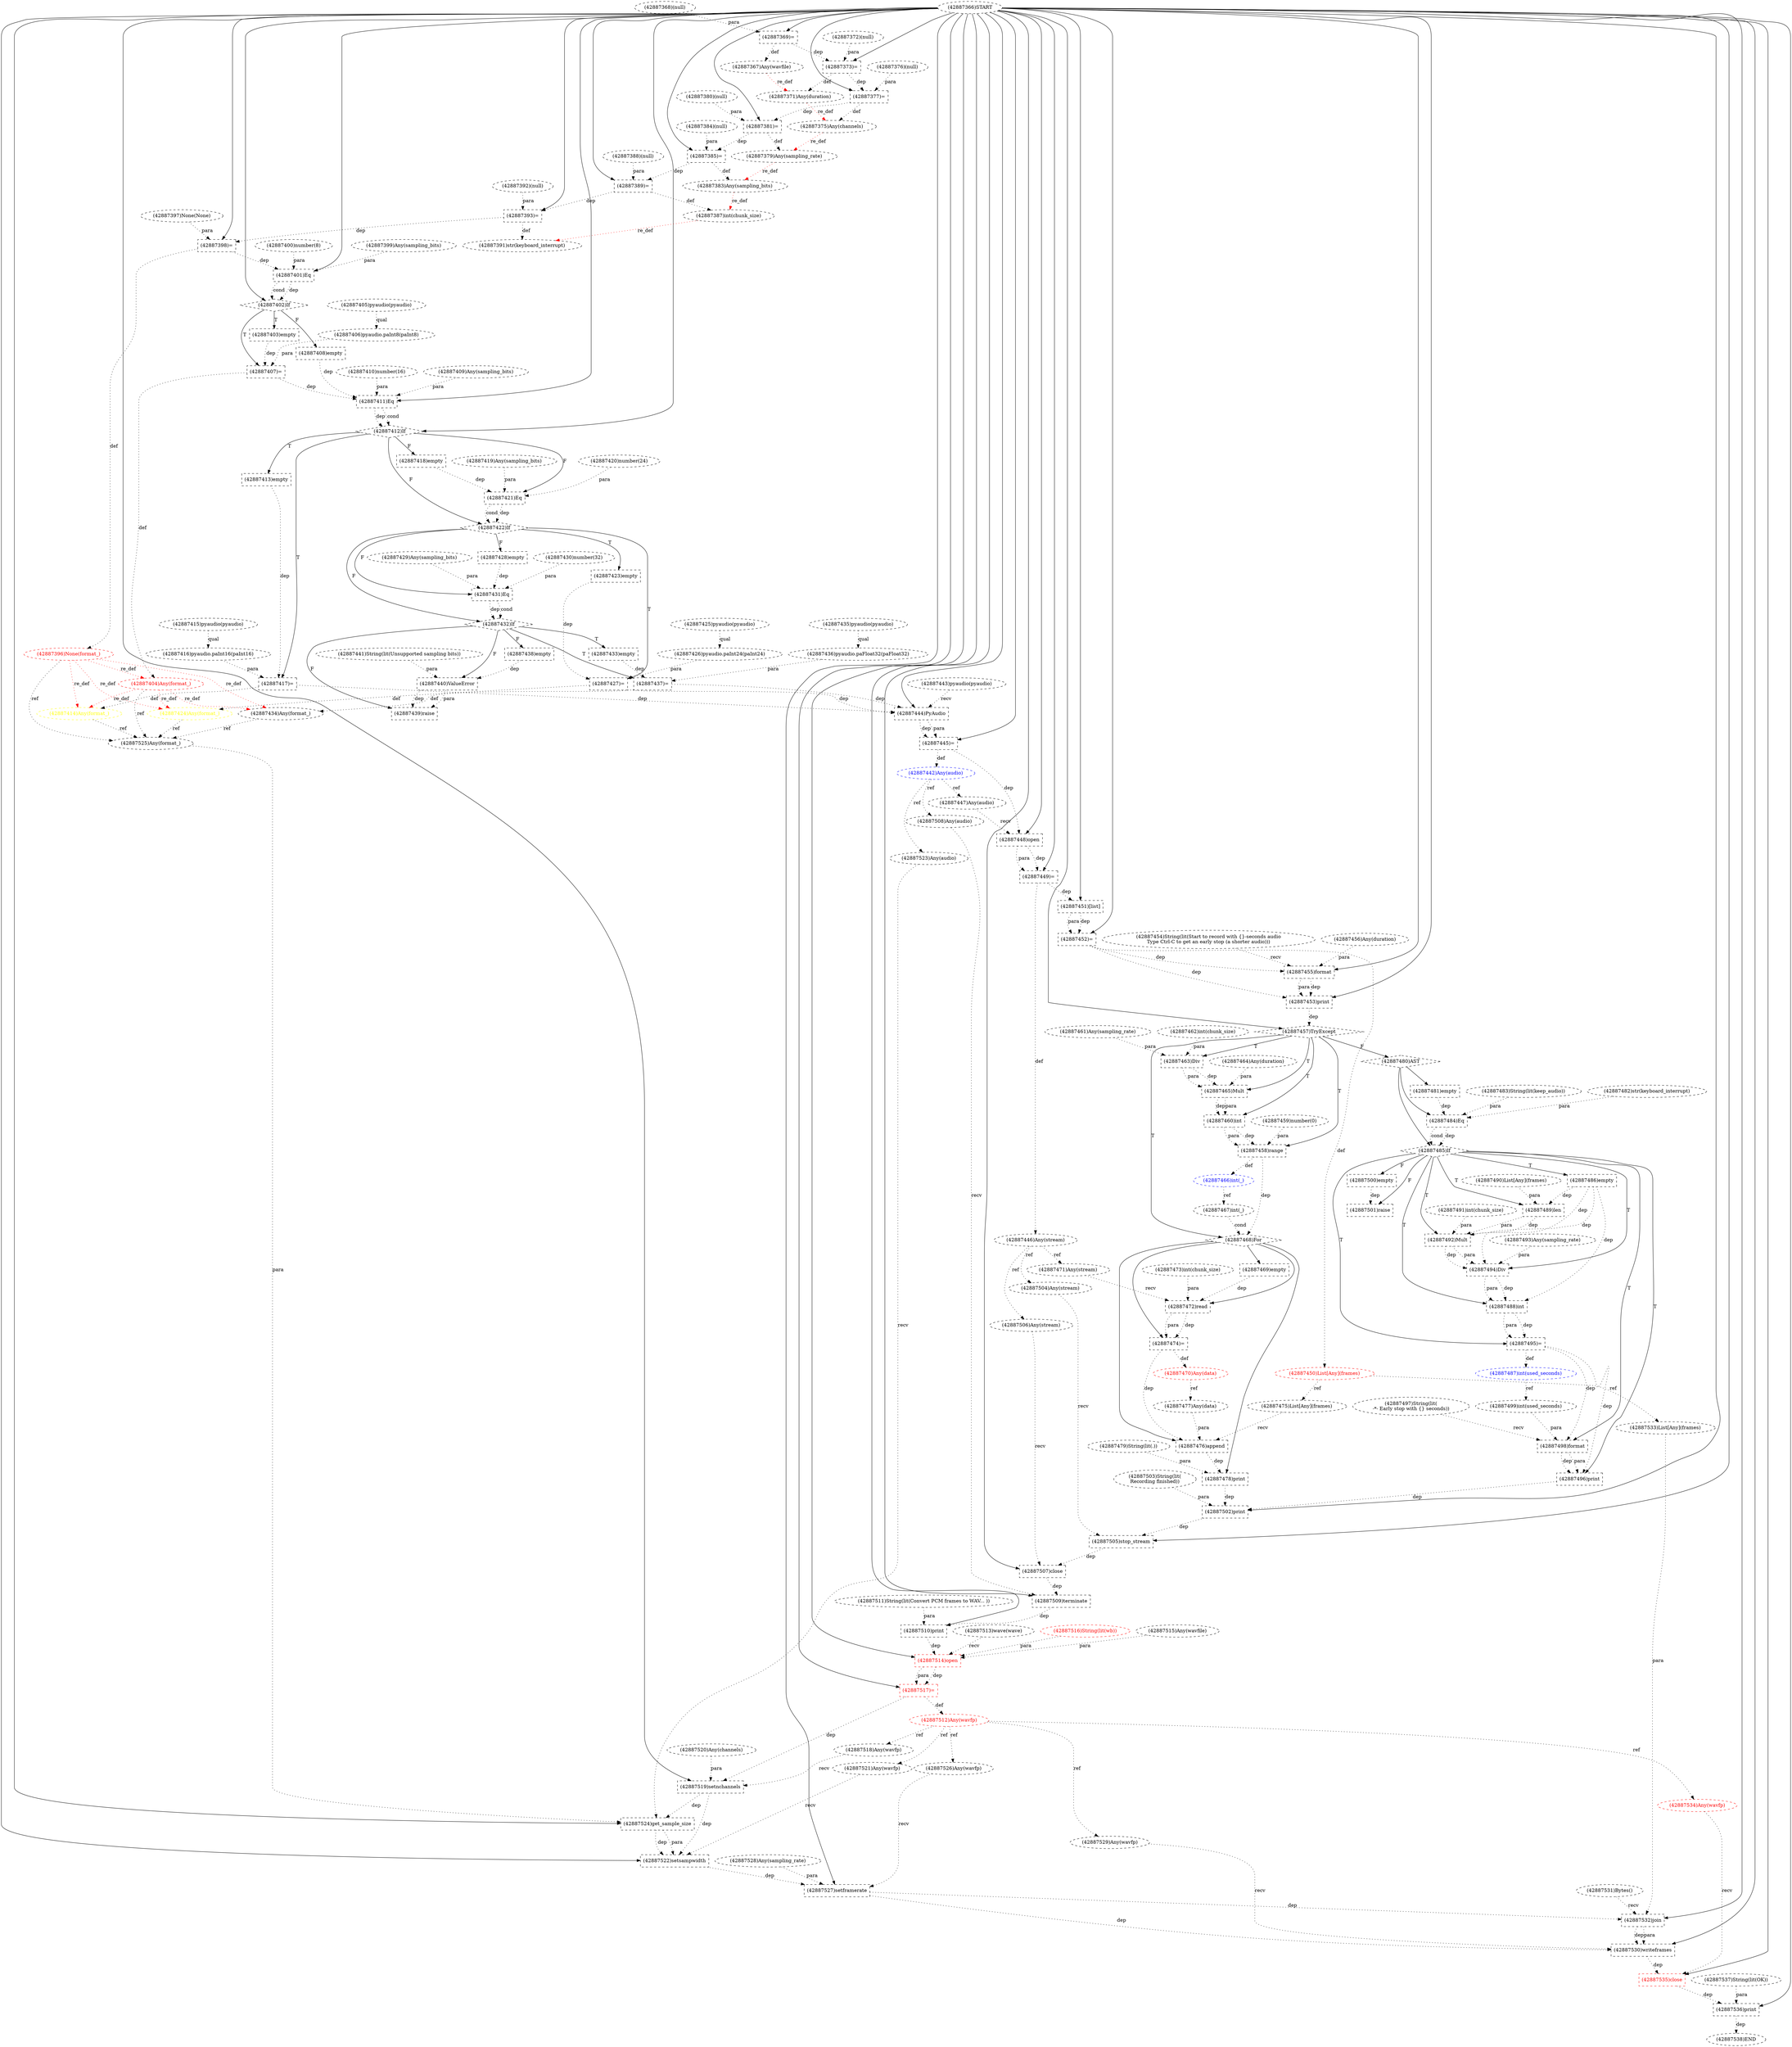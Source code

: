 digraph G {
1 [label="(42887367)Any(wavfile)" shape=ellipse style=dashed]
2 [label="(42887515)Any(wavfile)" shape=ellipse style=dashed]
3 [label="(42887494)Div" shape=box style=dashed]
4 [label="(42887444)PyAudio" shape=box style=dashed]
5 [label="(42887472)read" shape=box style=dashed]
6 [label="(42887476)append" shape=box style=dashed]
7 [label="(42887501)raise" shape=box style=dashed]
8 [label="(42887432)If" shape=diamond style=dashed]
9 [label="(42887388)(null)" shape=ellipse style=dashed]
10 [label="(42887473)int(chunk_size)" shape=ellipse style=dashed]
11 [label="(42887461)Any(sampling_rate)" shape=ellipse style=dashed]
12 [label="(42887412)If" shape=diamond style=dashed]
13 [label="(42887380)(null)" shape=ellipse style=dashed]
14 [label="(42887442)Any(audio)" shape=ellipse style=dashed color=blue fontcolor=blue]
15 [label="(42887433)empty" shape=box style=dashed]
16 [label="(42887398)=" shape=box style=dashed]
17 [label="(42887477)Any(data)" shape=ellipse style=dashed]
18 [label="(42887525)Any(format_)" shape=ellipse style=dashed]
19 [label="(42887475)List[Any](frames)" shape=ellipse style=dashed]
20 [label="(42887485)If" shape=diamond style=dashed]
21 [label="(42887465)Mult" shape=box style=dashed]
22 [label="(42887480)AST" shape=diamond style=dashed]
23 [label="(42887496)print" shape=box style=dashed]
24 [label="(42887519)setnchannels" shape=box style=dashed]
25 [label="(42887440)ValueError" shape=box style=dashed]
26 [label="(42887464)Any(duration)" shape=ellipse style=dashed]
27 [label="(42887420)number(24)" shape=ellipse style=dashed]
28 [label="(42887422)If" shape=diamond style=dashed]
29 [label="(42887509)terminate" shape=box style=dashed]
30 [label="(42887449)=" shape=box style=dashed color=black fontcolor=black]
31 [label="(42887426)pyaudio.paInt24(paInt24)" shape=ellipse style=dashed]
32 [label="(42887368)(null)" shape=ellipse style=dashed]
33 [label="(42887377)=" shape=box style=dashed]
34 [label="(42887437)=" shape=box style=dashed]
35 [label="(42887411)Eq" shape=box style=dashed]
36 [label="(42887409)Any(sampling_bits)" shape=ellipse style=dashed]
37 [label="(42887536)print" shape=box style=dashed]
38 [label="(42887427)=" shape=box style=dashed]
39 [label="(42887425)pyaudio(pyaudio)" shape=ellipse style=dashed]
40 [label="(42887369)=" shape=box style=dashed]
41 [label="(42887470)Any(data)" shape=ellipse style=dashed color=red fontcolor=red]
42 [label="(42887526)Any(wavfp)" shape=ellipse style=dashed]
43 [label="(42887431)Eq" shape=box style=dashed]
44 [label="(42887458)range" shape=box style=dashed]
45 [label="(42887408)empty" shape=box style=dashed]
46 [label="(42887428)empty" shape=box style=dashed]
47 [label="(42887467)int(_)" shape=ellipse style=dashed]
48 [label="(42887375)Any(channels)" shape=ellipse style=dashed]
49 [label="(42887462)int(chunk_size)" shape=ellipse style=dashed]
50 [label="(42887451)[list]" shape=box style=dashed]
51 [label="(42887479)String(lit(.))" shape=ellipse style=dashed]
52 [label="(42887516)String(lit(wb))" shape=ellipse style=dashed color=red fontcolor=red]
53 [label="(42887396)None(format_)" shape=ellipse style=dashed color=red fontcolor=red]
54 [label="(42887448)open" shape=box style=dashed]
55 [label="(42887452)=" shape=box style=dashed]
56 [label="(42887481)empty" shape=box style=dashed]
57 [label="(42887533)List[Any](frames)" shape=ellipse style=dashed]
58 [label="(42887483)String(lit(keep_audio))" shape=ellipse style=dashed]
59 [label="(42887443)pyaudio(pyaudio)" shape=ellipse style=dashed]
60 [label="(42887524)get_sample_size" shape=box style=dashed]
61 [label="(42887441)String(lit(Unsupported sampling bits))" shape=ellipse style=dashed]
62 [label="(42887393)=" shape=box style=dashed]
63 [label="(42887402)If" shape=diamond style=dashed]
64 [label="(42887463)Div" shape=box style=dashed]
65 [label="(42887504)Any(stream)" shape=ellipse style=dashed]
66 [label="(42887434)Any(format_)" shape=ellipse style=dashed color=black fontcolor=black]
67 [label="(42887500)empty" shape=box style=dashed]
68 [label="(42887511)String(lit(Convert PCM frames to WAV... ))" shape=ellipse style=dashed]
69 [label="(42887530)writeframes" shape=box style=dashed]
70 [label="(42887534)Any(wavfp)" shape=ellipse style=dashed color=red fontcolor=red]
71 [label="(42887391)str(keyboard_interrupt)" shape=ellipse style=dashed]
72 [label="(42887460)int" shape=box style=dashed]
73 [label="(42887517)=" shape=box style=dashed color=red fontcolor=red]
74 [label="(42887376)(null)" shape=ellipse style=dashed]
75 [label="(42887421)Eq" shape=box style=dashed]
76 [label="(42887366)START" style=dashed]
77 [label="(42887484)Eq" shape=box style=dashed]
78 [label="(42887538)END" style=dashed]
79 [label="(42887405)pyaudio(pyaudio)" shape=ellipse style=dashed]
80 [label="(42887424)Any(format_)" shape=ellipse style=dashed color=yellow fontcolor=yellow]
81 [label="(42887416)pyaudio.paInt16(paInt16)" shape=ellipse style=dashed]
82 [label="(42887423)empty" shape=box style=dashed]
83 [label="(42887401)Eq" shape=box style=dashed]
84 [label="(42887499)int(used_seconds)" shape=ellipse style=dashed]
85 [label="(42887497)String(lit(
-*- Early stop with {} seconds))" shape=ellipse style=dashed]
86 [label="(42887385)=" shape=box style=dashed]
87 [label="(42887392)(null)" shape=ellipse style=dashed]
88 [label="(42887492)Mult" shape=box style=dashed]
89 [label="(42887532)join" shape=box style=dashed]
90 [label="(42887413)empty" shape=box style=dashed]
91 [label="(42887471)Any(stream)" shape=ellipse style=dashed]
92 [label="(42887399)Any(sampling_bits)" shape=ellipse style=dashed]
93 [label="(42887453)print" shape=box style=dashed]
94 [label="(42887531)Bytes()" shape=ellipse style=dashed]
95 [label="(42887372)(null)" shape=ellipse style=dashed]
96 [label="(42887387)int(chunk_size)" shape=ellipse style=dashed]
97 [label="(42887430)number(32)" shape=ellipse style=dashed]
98 [label="(42887491)int(chunk_size)" shape=ellipse style=dashed]
99 [label="(42887508)Any(audio)" shape=ellipse style=dashed]
100 [label="(42887527)setframerate" shape=box style=dashed]
101 [label="(42887513)wave(wave)" shape=ellipse style=dashed]
102 [label="(42887489)len" shape=box style=dashed]
103 [label="(42887487)int(used_seconds)" shape=ellipse style=dashed color=blue fontcolor=blue]
104 [label="(42887438)empty" shape=box style=dashed]
105 [label="(42887439)raise" shape=box style=dashed]
106 [label="(42887505)stop_stream" shape=box style=dashed]
107 [label="(42887415)pyaudio(pyaudio)" shape=ellipse style=dashed]
108 [label="(42887528)Any(sampling_rate)" shape=ellipse style=dashed]
109 [label="(42887384)(null)" shape=ellipse style=dashed]
110 [label="(42887457)TryExcept" shape=diamond style=dashed]
111 [label="(42887478)print" shape=box style=dashed]
112 [label="(42887514)open" shape=box style=dashed color=red fontcolor=red]
113 [label="(42887495)=" shape=box style=dashed]
114 [label="(42887522)setsampwidth" shape=box style=dashed]
115 [label="(42887445)=" shape=box style=dashed]
116 [label="(42887518)Any(wavfp)" shape=ellipse style=dashed]
117 [label="(42887403)empty" shape=box style=dashed]
118 [label="(42887410)number(16)" shape=ellipse style=dashed]
119 [label="(42887537)String(lit(OK))" shape=ellipse style=dashed]
120 [label="(42887450)List[Any](frames)" shape=ellipse style=dashed color=red fontcolor=red]
121 [label="(42887459)number(0)" shape=ellipse style=dashed]
122 [label="(42887510)print" shape=box style=dashed]
123 [label="(42887503)String(lit(
Recording finished))" shape=ellipse style=dashed]
124 [label="(42887488)int" shape=box style=dashed]
125 [label="(42887383)Any(sampling_bits)" shape=ellipse style=dashed]
126 [label="(42887474)=" shape=box style=dashed]
127 [label="(42887400)number(8)" shape=ellipse style=dashed]
128 [label="(42887512)Any(wavfp)" shape=ellipse style=dashed color=red fontcolor=red]
129 [label="(42887371)Any(duration)" shape=ellipse style=dashed]
130 [label="(42887447)Any(audio)" shape=ellipse style=dashed]
131 [label="(42887417)=" shape=box style=dashed]
132 [label="(42887486)empty" shape=box style=dashed]
133 [label="(42887490)List[Any](frames)" shape=ellipse style=dashed]
134 [label="(42887389)=" shape=box style=dashed]
135 [label="(42887379)Any(sampling_rate)" shape=ellipse style=dashed]
136 [label="(42887436)pyaudio.paFloat32(paFloat32)" shape=ellipse style=dashed]
137 [label="(42887418)empty" shape=box style=dashed]
138 [label="(42887520)Any(channels)" shape=ellipse style=dashed]
139 [label="(42887435)pyaudio(pyaudio)" shape=ellipse style=dashed]
140 [label="(42887502)print" shape=box style=dashed]
141 [label="(42887493)Any(sampling_rate)" shape=ellipse style=dashed]
142 [label="(42887506)Any(stream)" shape=ellipse style=dashed color=black fontcolor=black]
143 [label="(42887429)Any(sampling_bits)" shape=ellipse style=dashed]
144 [label="(42887498)format" shape=box style=dashed]
145 [label="(42887507)close" shape=box style=dashed color=black fontcolor=black]
146 [label="(42887529)Any(wavfp)" shape=ellipse style=dashed]
147 [label="(42887397)None(None)" shape=ellipse style=dashed]
148 [label="(42887455)format" shape=box style=dashed]
149 [label="(42887523)Any(audio)" shape=ellipse style=dashed]
150 [label="(42887454)String(lit(Start to record with {}-seconds audio
Type Ctrl-C to get an early stop (a shorter audio)))" shape=ellipse style=dashed]
151 [label="(42887482)str(keyboard_interrupt)" shape=ellipse style=dashed]
152 [label="(42887407)=" shape=box style=dashed]
153 [label="(42887419)Any(sampling_bits)" shape=ellipse style=dashed]
154 [label="(42887521)Any(wavfp)" shape=ellipse style=dashed]
155 [label="(42887373)=" shape=box style=dashed]
156 [label="(42887456)Any(duration)" shape=ellipse style=dashed]
157 [label="(42887381)=" shape=box style=dashed]
158 [label="(42887446)Any(stream)" shape=ellipse style=dashed color=black fontcolor=black]
159 [label="(42887414)Any(format_)" shape=ellipse style=dashed color=yellow fontcolor=yellow]
160 [label="(42887468)For" shape=diamond style=dashed]
161 [label="(42887535)close" shape=box style=dashed color=red fontcolor=red]
162 [label="(42887466)int(_)" shape=ellipse style=dashed color=blue fontcolor=blue]
163 [label="(42887469)empty" shape=box style=dashed]
164 [label="(42887404)Any(format_)" shape=ellipse style=dashed color=red fontcolor=red]
165 [label="(42887406)pyaudio.paInt8(paInt8)" shape=ellipse style=dashed]
40 -> 1 [label="def" style=dotted];
20 -> 3 [label="T"];
88 -> 3 [label="dep" style=dotted];
88 -> 3 [label="para" style=dotted];
141 -> 3 [label="para" style=dotted];
132 -> 3 [label="dep" style=dotted];
76 -> 4 [label="" style=solid];
59 -> 4 [label="recv" style=dotted];
34 -> 4 [label="dep" style=dotted];
38 -> 4 [label="dep" style=dotted];
131 -> 4 [label="dep" style=dotted];
160 -> 5 [label="" style=solid];
91 -> 5 [label="recv" style=dotted];
10 -> 5 [label="para" style=dotted];
163 -> 5 [label="dep" style=dotted];
160 -> 6 [label="" style=solid];
19 -> 6 [label="recv" style=dotted];
17 -> 6 [label="para" style=dotted];
126 -> 6 [label="dep" style=dotted];
20 -> 7 [label="F"];
67 -> 7 [label="dep" style=dotted];
28 -> 8 [label="F"];
43 -> 8 [label="dep" style=dotted];
43 -> 8 [label="cond" style=dotted];
76 -> 12 [label="" style=solid];
35 -> 12 [label="dep" style=dotted];
35 -> 12 [label="cond" style=dotted];
115 -> 14 [label="def" style=dotted];
8 -> 15 [label="T"];
76 -> 16 [label="" style=solid];
147 -> 16 [label="para" style=dotted];
62 -> 16 [label="dep" style=dotted];
41 -> 17 [label="ref" style=dotted];
80 -> 18 [label="ref" style=dotted];
159 -> 18 [label="ref" style=dotted];
66 -> 18 [label="ref" style=dotted];
164 -> 18 [label="ref" style=dotted];
53 -> 18 [label="ref" style=dotted];
120 -> 19 [label="ref" style=dotted];
22 -> 20 [label="" style=solid];
77 -> 20 [label="dep" style=dotted];
77 -> 20 [label="cond" style=dotted];
110 -> 21 [label="T"];
64 -> 21 [label="dep" style=dotted];
64 -> 21 [label="para" style=dotted];
26 -> 21 [label="para" style=dotted];
110 -> 22 [label="F"];
20 -> 23 [label="T"];
144 -> 23 [label="dep" style=dotted];
144 -> 23 [label="para" style=dotted];
113 -> 23 [label="dep" style=dotted];
76 -> 24 [label="" style=solid];
116 -> 24 [label="recv" style=dotted];
138 -> 24 [label="para" style=dotted];
73 -> 24 [label="dep" style=dotted];
8 -> 25 [label="F"];
61 -> 25 [label="para" style=dotted];
104 -> 25 [label="dep" style=dotted];
12 -> 28 [label="F"];
75 -> 28 [label="dep" style=dotted];
75 -> 28 [label="cond" style=dotted];
76 -> 29 [label="" style=solid];
99 -> 29 [label="recv" style=dotted];
145 -> 29 [label="dep" style=dotted];
76 -> 30 [label="" style=solid];
54 -> 30 [label="dep" style=dotted];
54 -> 30 [label="para" style=dotted];
39 -> 31 [label="qual" style=dotted];
76 -> 33 [label="" style=solid];
74 -> 33 [label="para" style=dotted];
155 -> 33 [label="dep" style=dotted];
8 -> 34 [label="T"];
136 -> 34 [label="para" style=dotted];
15 -> 34 [label="dep" style=dotted];
76 -> 35 [label="" style=solid];
36 -> 35 [label="para" style=dotted];
118 -> 35 [label="para" style=dotted];
45 -> 35 [label="dep" style=dotted];
152 -> 35 [label="dep" style=dotted];
76 -> 37 [label="" style=solid];
119 -> 37 [label="para" style=dotted];
161 -> 37 [label="dep" style=dotted];
28 -> 38 [label="T"];
31 -> 38 [label="para" style=dotted];
82 -> 38 [label="dep" style=dotted];
76 -> 40 [label="" style=solid];
32 -> 40 [label="para" style=dotted];
126 -> 41 [label="def" style=dotted];
128 -> 42 [label="ref" style=dotted];
28 -> 43 [label="F"];
143 -> 43 [label="para" style=dotted];
97 -> 43 [label="para" style=dotted];
46 -> 43 [label="dep" style=dotted];
110 -> 44 [label="T"];
121 -> 44 [label="para" style=dotted];
72 -> 44 [label="dep" style=dotted];
72 -> 44 [label="para" style=dotted];
63 -> 45 [label="F"];
28 -> 46 [label="F"];
162 -> 47 [label="ref" style=dotted];
33 -> 48 [label="def" style=dotted];
129 -> 48 [label="re_def" style=dotted color=red];
76 -> 50 [label="" style=solid];
30 -> 50 [label="dep" style=dotted];
16 -> 53 [label="def" style=dotted];
76 -> 54 [label="" style=solid];
130 -> 54 [label="recv" style=dotted];
115 -> 54 [label="dep" style=dotted];
76 -> 55 [label="" style=solid];
50 -> 55 [label="dep" style=dotted];
50 -> 55 [label="para" style=dotted];
22 -> 56 [label="" style=solid];
120 -> 57 [label="ref" style=dotted];
76 -> 60 [label="" style=solid];
149 -> 60 [label="recv" style=dotted];
18 -> 60 [label="para" style=dotted];
24 -> 60 [label="dep" style=dotted];
76 -> 62 [label="" style=solid];
87 -> 62 [label="para" style=dotted];
134 -> 62 [label="dep" style=dotted];
76 -> 63 [label="" style=solid];
83 -> 63 [label="dep" style=dotted];
83 -> 63 [label="cond" style=dotted];
110 -> 64 [label="T"];
11 -> 64 [label="para" style=dotted];
49 -> 64 [label="para" style=dotted];
158 -> 65 [label="ref" style=dotted];
34 -> 66 [label="def" style=dotted];
164 -> 66 [label="re_def" style=dotted color=red];
53 -> 66 [label="re_def" style=dotted color=red];
20 -> 67 [label="F"];
76 -> 69 [label="" style=solid];
146 -> 69 [label="recv" style=dotted];
89 -> 69 [label="dep" style=dotted];
89 -> 69 [label="para" style=dotted];
100 -> 69 [label="dep" style=dotted];
128 -> 70 [label="ref" style=dotted];
62 -> 71 [label="def" style=dotted];
96 -> 71 [label="re_def" style=dotted color=red];
110 -> 72 [label="T"];
21 -> 72 [label="dep" style=dotted];
21 -> 72 [label="para" style=dotted];
76 -> 73 [label="" style=solid];
112 -> 73 [label="dep" style=dotted];
112 -> 73 [label="para" style=dotted];
12 -> 75 [label="F"];
153 -> 75 [label="para" style=dotted];
27 -> 75 [label="para" style=dotted];
137 -> 75 [label="dep" style=dotted];
22 -> 77 [label="" style=solid];
151 -> 77 [label="para" style=dotted];
58 -> 77 [label="para" style=dotted];
56 -> 77 [label="dep" style=dotted];
37 -> 78 [label="dep" style=dotted];
38 -> 80 [label="def" style=dotted];
164 -> 80 [label="re_def" style=dotted color=red];
53 -> 80 [label="re_def" style=dotted color=red];
107 -> 81 [label="qual" style=dotted];
28 -> 82 [label="T"];
76 -> 83 [label="" style=solid];
92 -> 83 [label="para" style=dotted];
127 -> 83 [label="para" style=dotted];
16 -> 83 [label="dep" style=dotted];
103 -> 84 [label="ref" style=dotted];
76 -> 86 [label="" style=solid];
109 -> 86 [label="para" style=dotted];
157 -> 86 [label="dep" style=dotted];
20 -> 88 [label="T"];
102 -> 88 [label="dep" style=dotted];
102 -> 88 [label="para" style=dotted];
98 -> 88 [label="para" style=dotted];
132 -> 88 [label="dep" style=dotted];
76 -> 89 [label="" style=solid];
94 -> 89 [label="recv" style=dotted];
57 -> 89 [label="para" style=dotted];
100 -> 89 [label="dep" style=dotted];
12 -> 90 [label="T"];
158 -> 91 [label="ref" style=dotted];
76 -> 93 [label="" style=solid];
148 -> 93 [label="dep" style=dotted];
148 -> 93 [label="para" style=dotted];
55 -> 93 [label="dep" style=dotted];
134 -> 96 [label="def" style=dotted];
125 -> 96 [label="re_def" style=dotted color=red];
14 -> 99 [label="ref" style=dotted];
76 -> 100 [label="" style=solid];
42 -> 100 [label="recv" style=dotted];
108 -> 100 [label="para" style=dotted];
114 -> 100 [label="dep" style=dotted];
20 -> 102 [label="T"];
133 -> 102 [label="para" style=dotted];
132 -> 102 [label="dep" style=dotted];
113 -> 103 [label="def" style=dotted];
8 -> 104 [label="F"];
8 -> 105 [label="F"];
25 -> 105 [label="dep" style=dotted];
25 -> 105 [label="para" style=dotted];
76 -> 106 [label="" style=solid];
65 -> 106 [label="recv" style=dotted];
140 -> 106 [label="dep" style=dotted];
76 -> 110 [label="" style=solid];
93 -> 110 [label="dep" style=dotted];
160 -> 111 [label="" style=solid];
51 -> 111 [label="para" style=dotted];
6 -> 111 [label="dep" style=dotted];
76 -> 112 [label="" style=solid];
101 -> 112 [label="recv" style=dotted];
2 -> 112 [label="para" style=dotted];
52 -> 112 [label="para" style=dotted];
122 -> 112 [label="dep" style=dotted];
20 -> 113 [label="T"];
124 -> 113 [label="dep" style=dotted];
124 -> 113 [label="para" style=dotted];
76 -> 114 [label="" style=solid];
154 -> 114 [label="recv" style=dotted];
60 -> 114 [label="dep" style=dotted];
60 -> 114 [label="para" style=dotted];
24 -> 114 [label="dep" style=dotted];
76 -> 115 [label="" style=solid];
4 -> 115 [label="dep" style=dotted];
4 -> 115 [label="para" style=dotted];
128 -> 116 [label="ref" style=dotted];
63 -> 117 [label="T"];
55 -> 120 [label="def" style=dotted];
76 -> 122 [label="" style=solid];
68 -> 122 [label="para" style=dotted];
29 -> 122 [label="dep" style=dotted];
20 -> 124 [label="T"];
3 -> 124 [label="dep" style=dotted];
3 -> 124 [label="para" style=dotted];
132 -> 124 [label="dep" style=dotted];
86 -> 125 [label="def" style=dotted];
135 -> 125 [label="re_def" style=dotted color=red];
160 -> 126 [label="" style=solid];
5 -> 126 [label="dep" style=dotted];
5 -> 126 [label="para" style=dotted];
73 -> 128 [label="def" style=dotted];
155 -> 129 [label="def" style=dotted];
1 -> 129 [label="re_def" style=dotted color=red];
14 -> 130 [label="ref" style=dotted];
12 -> 131 [label="T"];
81 -> 131 [label="para" style=dotted];
90 -> 131 [label="dep" style=dotted];
20 -> 132 [label="T"];
76 -> 134 [label="" style=solid];
9 -> 134 [label="para" style=dotted];
86 -> 134 [label="dep" style=dotted];
157 -> 135 [label="def" style=dotted];
48 -> 135 [label="re_def" style=dotted color=red];
139 -> 136 [label="qual" style=dotted];
12 -> 137 [label="F"];
76 -> 140 [label="" style=solid];
123 -> 140 [label="para" style=dotted];
23 -> 140 [label="dep" style=dotted];
111 -> 140 [label="dep" style=dotted];
158 -> 142 [label="ref" style=dotted];
20 -> 144 [label="T"];
85 -> 144 [label="recv" style=dotted];
84 -> 144 [label="para" style=dotted];
113 -> 144 [label="dep" style=dotted];
76 -> 145 [label="" style=solid];
142 -> 145 [label="recv" style=dotted];
106 -> 145 [label="dep" style=dotted];
128 -> 146 [label="ref" style=dotted];
76 -> 148 [label="" style=solid];
150 -> 148 [label="recv" style=dotted];
156 -> 148 [label="para" style=dotted];
55 -> 148 [label="dep" style=dotted];
14 -> 149 [label="ref" style=dotted];
63 -> 152 [label="T"];
165 -> 152 [label="para" style=dotted];
117 -> 152 [label="dep" style=dotted];
128 -> 154 [label="ref" style=dotted];
76 -> 155 [label="" style=solid];
95 -> 155 [label="para" style=dotted];
40 -> 155 [label="dep" style=dotted];
76 -> 157 [label="" style=solid];
13 -> 157 [label="para" style=dotted];
33 -> 157 [label="dep" style=dotted];
30 -> 158 [label="def" style=dotted];
131 -> 159 [label="def" style=dotted];
164 -> 159 [label="re_def" style=dotted color=red];
53 -> 159 [label="re_def" style=dotted color=red];
110 -> 160 [label="T"];
44 -> 160 [label="dep" style=dotted];
47 -> 160 [label="cond" style=dotted];
76 -> 161 [label="" style=solid];
70 -> 161 [label="recv" style=dotted];
69 -> 161 [label="dep" style=dotted];
44 -> 162 [label="def" style=dotted];
160 -> 163 [label="" style=solid];
152 -> 164 [label="def" style=dotted];
53 -> 164 [label="re_def" style=dotted color=red];
79 -> 165 [label="qual" style=dotted];
}